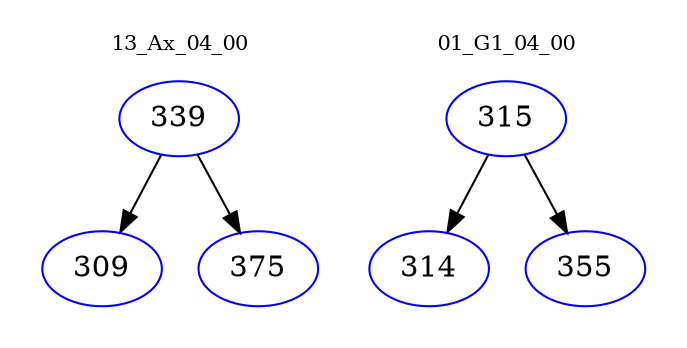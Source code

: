 digraph{
subgraph cluster_0 {
color = white
label = "13_Ax_04_00";
fontsize=10;
T0_339 [label="339", color="blue"]
T0_339 -> T0_309 [color="black"]
T0_309 [label="309", color="blue"]
T0_339 -> T0_375 [color="black"]
T0_375 [label="375", color="blue"]
}
subgraph cluster_1 {
color = white
label = "01_G1_04_00";
fontsize=10;
T1_315 [label="315", color="blue"]
T1_315 -> T1_314 [color="black"]
T1_314 [label="314", color="blue"]
T1_315 -> T1_355 [color="black"]
T1_355 [label="355", color="blue"]
}
}

